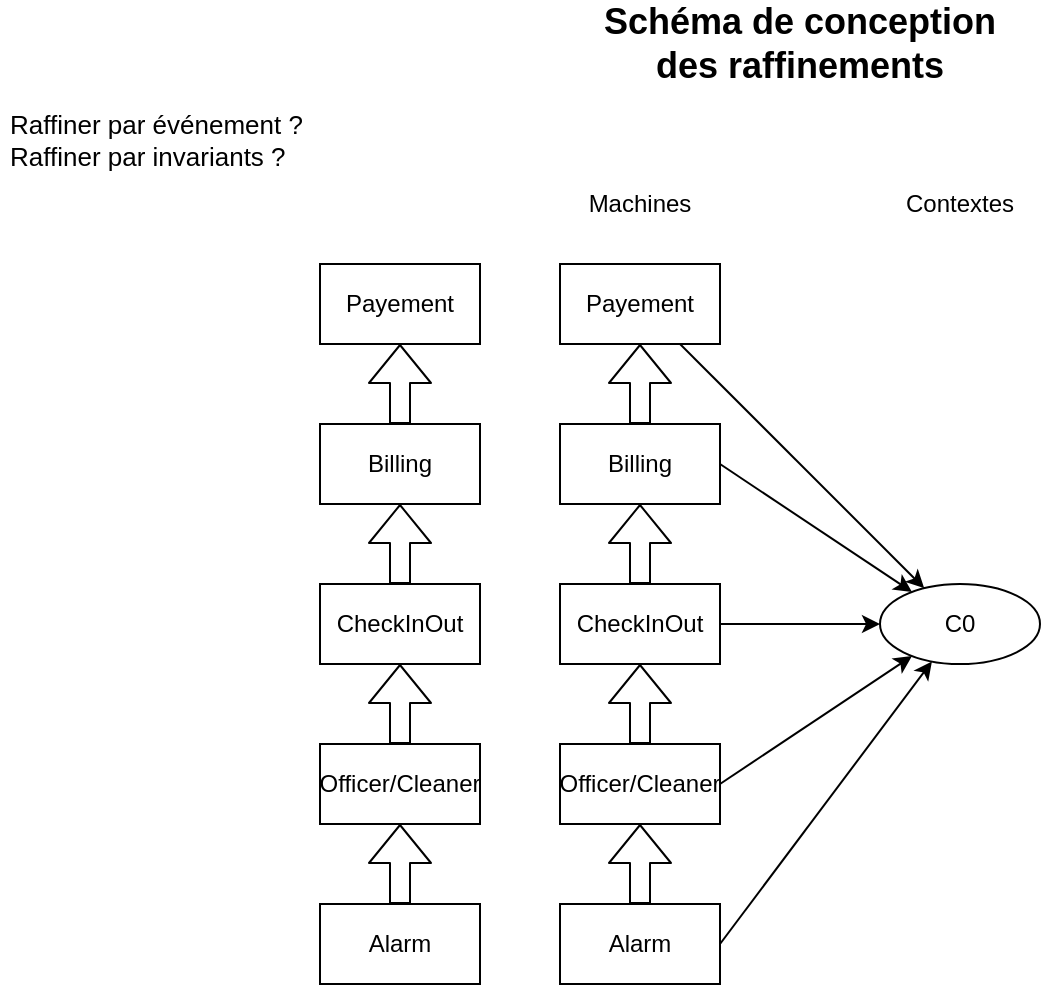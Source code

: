 <mxfile version="13.7.9" type="device"><diagram id="8s2VIlflwvzvyi2X4SjE" name="Page-1"><mxGraphModel dx="981" dy="567" grid="1" gridSize="10" guides="1" tooltips="1" connect="1" arrows="1" fold="1" page="1" pageScale="1" pageWidth="827" pageHeight="1169" math="0" shadow="0"><root><mxCell id="0"/><mxCell id="1" parent="0"/><mxCell id="iguvpCupqJHZIiThrlZt-1" value="Payement" style="rounded=0;whiteSpace=wrap;html=1;" vertex="1" parent="1"><mxGeometry x="320" y="160" width="80" height="40" as="geometry"/></mxCell><mxCell id="iguvpCupqJHZIiThrlZt-2" value="C0" style="ellipse;whiteSpace=wrap;html=1;" vertex="1" parent="1"><mxGeometry x="480" y="320" width="80" height="40" as="geometry"/></mxCell><mxCell id="iguvpCupqJHZIiThrlZt-4" value="" style="endArrow=classic;html=1;" edge="1" parent="1" source="iguvpCupqJHZIiThrlZt-1" target="iguvpCupqJHZIiThrlZt-2"><mxGeometry width="50" height="50" relative="1" as="geometry"><mxPoint x="380" y="340" as="sourcePoint"/><mxPoint x="430" y="290" as="targetPoint"/></mxGeometry></mxCell><mxCell id="iguvpCupqJHZIiThrlZt-5" value="Schéma de conception des raffinements" style="text;html=1;strokeColor=none;fillColor=none;align=center;verticalAlign=middle;whiteSpace=wrap;rounded=0;fontSize=18;fontStyle=1" vertex="1" parent="1"><mxGeometry x="330" y="40" width="220" height="20" as="geometry"/></mxCell><mxCell id="iguvpCupqJHZIiThrlZt-6" value="Contextes" style="text;html=1;strokeColor=none;fillColor=none;align=center;verticalAlign=middle;whiteSpace=wrap;rounded=0;" vertex="1" parent="1"><mxGeometry x="490" y="120" width="60" height="20" as="geometry"/></mxCell><mxCell id="iguvpCupqJHZIiThrlZt-7" value="Machines" style="text;html=1;strokeColor=none;fillColor=none;align=center;verticalAlign=middle;whiteSpace=wrap;rounded=0;" vertex="1" parent="1"><mxGeometry x="330" y="120" width="60" height="20" as="geometry"/></mxCell><mxCell id="iguvpCupqJHZIiThrlZt-8" value="Billing" style="rounded=0;whiteSpace=wrap;html=1;" vertex="1" parent="1"><mxGeometry x="320" y="240" width="80" height="40" as="geometry"/></mxCell><mxCell id="iguvpCupqJHZIiThrlZt-9" value="" style="endArrow=classic;html=1;exitX=1;exitY=0.5;exitDx=0;exitDy=0;" edge="1" parent="1" source="iguvpCupqJHZIiThrlZt-8" target="iguvpCupqJHZIiThrlZt-2"><mxGeometry width="50" height="50" relative="1" as="geometry"><mxPoint x="410" y="190" as="sourcePoint"/><mxPoint x="490" y="190" as="targetPoint"/></mxGeometry></mxCell><mxCell id="iguvpCupqJHZIiThrlZt-10" value="" style="endArrow=classic;html=1;shape=flexArrow;" edge="1" parent="1" source="iguvpCupqJHZIiThrlZt-8" target="iguvpCupqJHZIiThrlZt-1"><mxGeometry width="50" height="50" relative="1" as="geometry"><mxPoint x="130" y="260" as="sourcePoint"/><mxPoint x="180" y="210" as="targetPoint"/></mxGeometry></mxCell><mxCell id="iguvpCupqJHZIiThrlZt-11" value="CheckInOut" style="rounded=0;whiteSpace=wrap;html=1;" vertex="1" parent="1"><mxGeometry x="320" y="320" width="80" height="40" as="geometry"/></mxCell><mxCell id="iguvpCupqJHZIiThrlZt-13" value="" style="endArrow=classic;html=1;shape=flexArrow;" edge="1" parent="1" source="iguvpCupqJHZIiThrlZt-11" target="iguvpCupqJHZIiThrlZt-8"><mxGeometry width="50" height="50" relative="1" as="geometry"><mxPoint x="138" y="345.86" as="sourcePoint"/><mxPoint x="368" y="290" as="targetPoint"/></mxGeometry></mxCell><mxCell id="iguvpCupqJHZIiThrlZt-14" value="" style="endArrow=classic;html=1;exitX=1;exitY=0.5;exitDx=0;exitDy=0;" edge="1" parent="1" source="iguvpCupqJHZIiThrlZt-11" target="iguvpCupqJHZIiThrlZt-2"><mxGeometry width="50" height="50" relative="1" as="geometry"><mxPoint x="410" y="250" as="sourcePoint"/><mxPoint x="501.716" y="204.142" as="targetPoint"/></mxGeometry></mxCell><mxCell id="iguvpCupqJHZIiThrlZt-21" value="&lt;p style=&quot;font-size: 13px&quot;&gt;Raffiner par événement ?Raffiner par invariants ?&lt;/p&gt;" style="text;html=1;strokeColor=none;fillColor=none;spacing=5;spacingTop=-20;whiteSpace=wrap;overflow=hidden;rounded=0;align=left;verticalAlign=top;horizontal=1;" vertex="1" parent="1"><mxGeometry x="40" y="80" width="160" height="40" as="geometry"/></mxCell><mxCell id="iguvpCupqJHZIiThrlZt-22" value="Officer/Cleaner" style="rounded=0;whiteSpace=wrap;html=1;" vertex="1" parent="1"><mxGeometry x="320" y="400" width="80" height="40" as="geometry"/></mxCell><mxCell id="iguvpCupqJHZIiThrlZt-23" value="Alarm" style="rounded=0;whiteSpace=wrap;html=1;" vertex="1" parent="1"><mxGeometry x="320" y="480" width="80" height="40" as="geometry"/></mxCell><mxCell id="iguvpCupqJHZIiThrlZt-24" value="" style="endArrow=classic;html=1;shape=flexArrow;" edge="1" parent="1" source="iguvpCupqJHZIiThrlZt-22" target="iguvpCupqJHZIiThrlZt-11"><mxGeometry width="50" height="50" relative="1" as="geometry"><mxPoint x="370" y="330" as="sourcePoint"/><mxPoint x="370" y="290" as="targetPoint"/></mxGeometry></mxCell><mxCell id="iguvpCupqJHZIiThrlZt-25" value="" style="endArrow=classic;html=1;shape=flexArrow;" edge="1" parent="1" source="iguvpCupqJHZIiThrlZt-23" target="iguvpCupqJHZIiThrlZt-22"><mxGeometry width="50" height="50" relative="1" as="geometry"><mxPoint x="370" y="410" as="sourcePoint"/><mxPoint x="370" y="370" as="targetPoint"/></mxGeometry></mxCell><mxCell id="iguvpCupqJHZIiThrlZt-26" value="" style="endArrow=classic;html=1;exitX=1;exitY=0.5;exitDx=0;exitDy=0;" edge="1" parent="1" source="iguvpCupqJHZIiThrlZt-22" target="iguvpCupqJHZIiThrlZt-2"><mxGeometry width="50" height="50" relative="1" as="geometry"><mxPoint x="410" y="420" as="sourcePoint"/><mxPoint x="506.0" y="286.0" as="targetPoint"/></mxGeometry></mxCell><mxCell id="iguvpCupqJHZIiThrlZt-27" value="" style="endArrow=classic;html=1;exitX=1;exitY=0.5;exitDx=0;exitDy=0;" edge="1" parent="1" source="iguvpCupqJHZIiThrlZt-23" target="iguvpCupqJHZIiThrlZt-2"><mxGeometry width="50" height="50" relative="1" as="geometry"><mxPoint x="410" y="430" as="sourcePoint"/><mxPoint x="515.955" y="288.727" as="targetPoint"/></mxGeometry></mxCell><mxCell id="iguvpCupqJHZIiThrlZt-28" value="Payement" style="rounded=0;whiteSpace=wrap;html=1;" vertex="1" parent="1"><mxGeometry x="200" y="160" width="80" height="40" as="geometry"/></mxCell><mxCell id="iguvpCupqJHZIiThrlZt-29" value="Billing" style="rounded=0;whiteSpace=wrap;html=1;" vertex="1" parent="1"><mxGeometry x="200" y="240" width="80" height="40" as="geometry"/></mxCell><mxCell id="iguvpCupqJHZIiThrlZt-30" value="" style="endArrow=classic;html=1;shape=flexArrow;" edge="1" parent="1" source="iguvpCupqJHZIiThrlZt-29" target="iguvpCupqJHZIiThrlZt-28"><mxGeometry width="50" height="50" relative="1" as="geometry"><mxPoint x="10" y="260" as="sourcePoint"/><mxPoint x="60" y="210" as="targetPoint"/></mxGeometry></mxCell><mxCell id="iguvpCupqJHZIiThrlZt-31" value="CheckInOut" style="rounded=0;whiteSpace=wrap;html=1;" vertex="1" parent="1"><mxGeometry x="200" y="320" width="80" height="40" as="geometry"/></mxCell><mxCell id="iguvpCupqJHZIiThrlZt-32" value="" style="endArrow=classic;html=1;shape=flexArrow;" edge="1" parent="1" source="iguvpCupqJHZIiThrlZt-31" target="iguvpCupqJHZIiThrlZt-29"><mxGeometry width="50" height="50" relative="1" as="geometry"><mxPoint x="18" y="345.86" as="sourcePoint"/><mxPoint x="248" y="290" as="targetPoint"/></mxGeometry></mxCell><mxCell id="iguvpCupqJHZIiThrlZt-33" value="Officer/Cleaner" style="rounded=0;whiteSpace=wrap;html=1;" vertex="1" parent="1"><mxGeometry x="200" y="400" width="80" height="40" as="geometry"/></mxCell><mxCell id="iguvpCupqJHZIiThrlZt-34" value="Alarm" style="rounded=0;whiteSpace=wrap;html=1;" vertex="1" parent="1"><mxGeometry x="200" y="480" width="80" height="40" as="geometry"/></mxCell><mxCell id="iguvpCupqJHZIiThrlZt-35" value="" style="endArrow=classic;html=1;shape=flexArrow;" edge="1" parent="1" source="iguvpCupqJHZIiThrlZt-33" target="iguvpCupqJHZIiThrlZt-31"><mxGeometry width="50" height="50" relative="1" as="geometry"><mxPoint x="250" y="330" as="sourcePoint"/><mxPoint x="250" y="290" as="targetPoint"/></mxGeometry></mxCell><mxCell id="iguvpCupqJHZIiThrlZt-36" value="" style="endArrow=classic;html=1;shape=flexArrow;" edge="1" parent="1" source="iguvpCupqJHZIiThrlZt-34" target="iguvpCupqJHZIiThrlZt-33"><mxGeometry width="50" height="50" relative="1" as="geometry"><mxPoint x="250" y="410" as="sourcePoint"/><mxPoint x="250" y="370" as="targetPoint"/></mxGeometry></mxCell></root></mxGraphModel></diagram></mxfile>